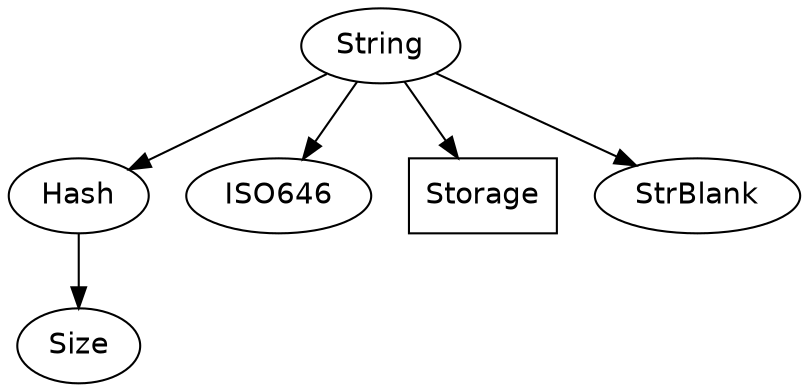 digraph StringDep {
  node [fontname=helvetica];
  
  String -> {
    Hash ISO646 Storage StrBlank
  };
  
  Hash -> {
    Size
  };
  
  Size; /* no dependencies */
  
  ISO646; /* no dependencies */
  
  Storage [shape=box]; /* stdlib */
  
  StrBlank; /* no dependencies */  
  
} /* StringDep */